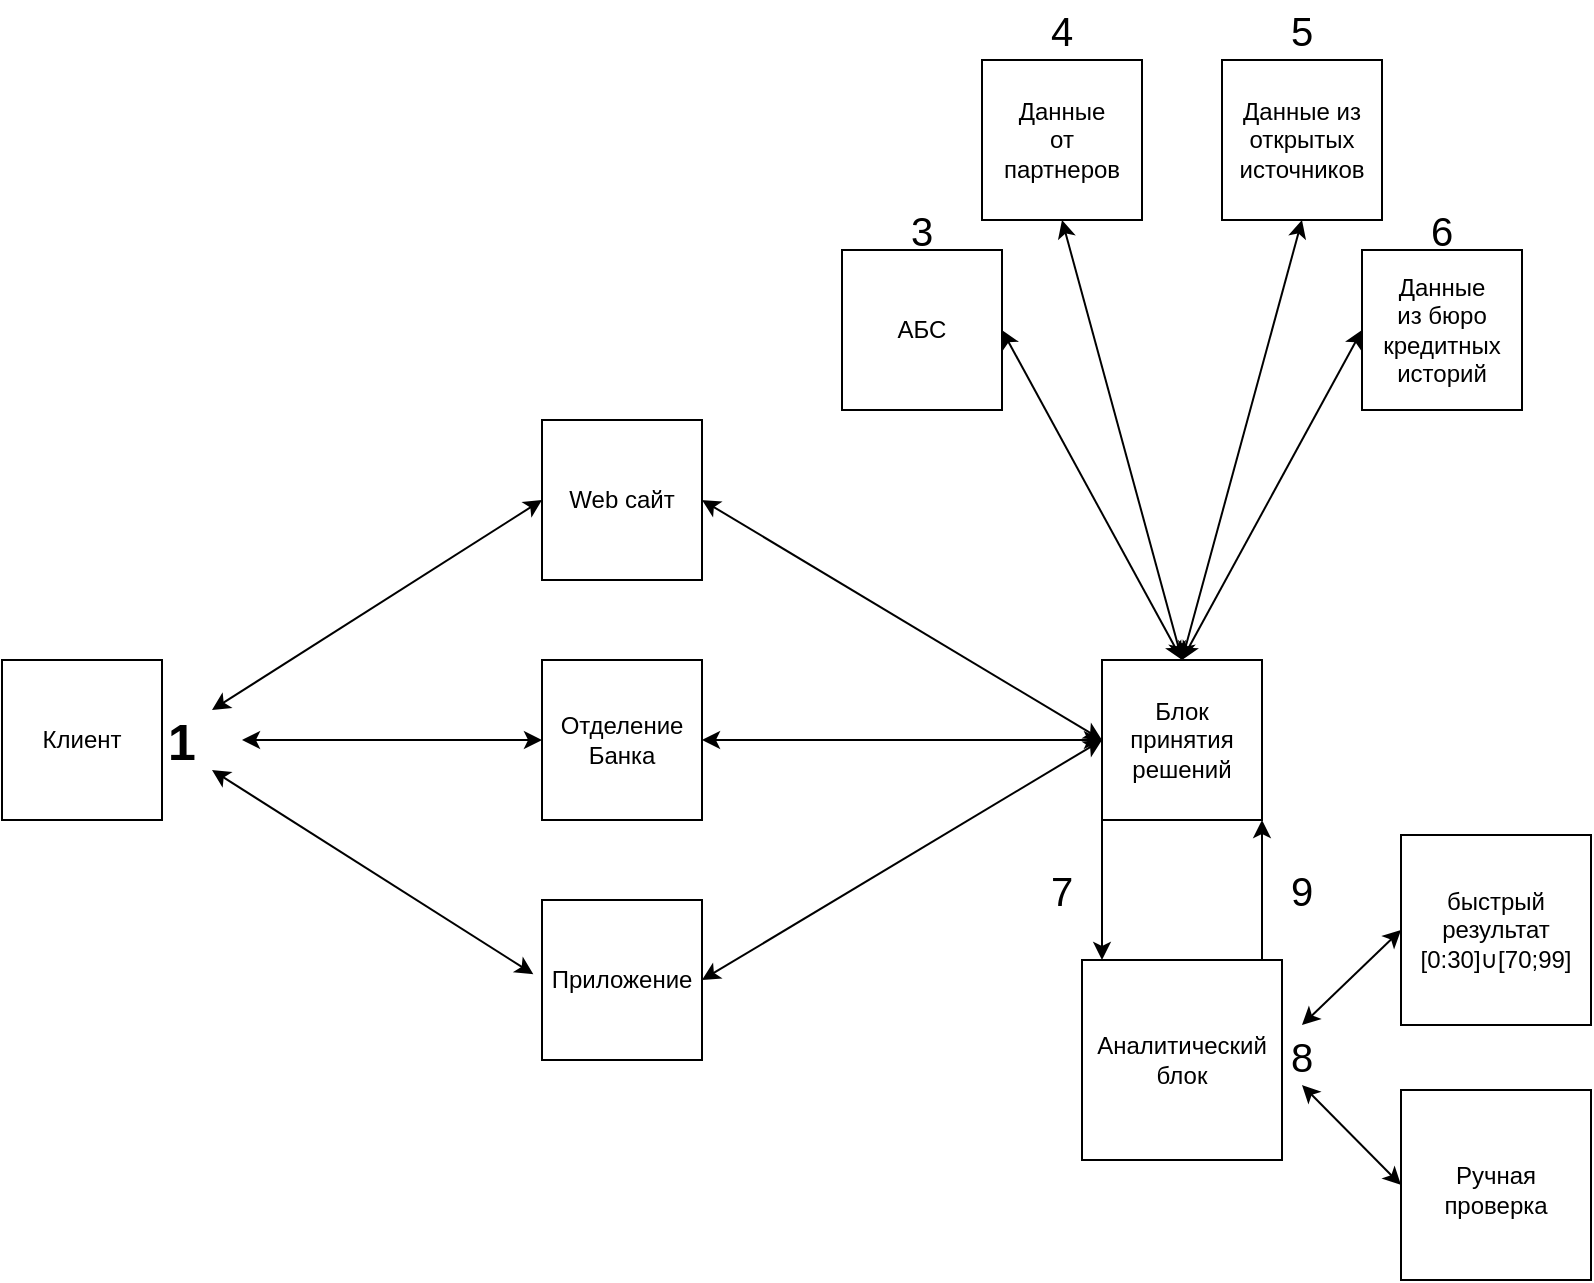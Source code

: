 <mxfile version="23.1.2" type="github">
  <diagram name="Page-1" id="ff44883e-f642-bcb2-894b-16b3d25a3f0b">
    <mxGraphModel dx="1221" dy="699" grid="1" gridSize="10" guides="1" tooltips="1" connect="1" arrows="1" fold="1" page="1" pageScale="1.5" pageWidth="1169" pageHeight="826" background="none" math="0" shadow="0">
      <root>
        <mxCell id="0" style=";html=1;" />
        <mxCell id="1" style=";html=1;" parent="0" />
        <mxCell id="wMNkzjMgdb3sAVdtAFFw-5" value="" style="whiteSpace=wrap;html=1;aspect=fixed;" vertex="1" parent="1">
          <mxGeometry x="170" y="560" width="80" height="80" as="geometry" />
        </mxCell>
        <mxCell id="wMNkzjMgdb3sAVdtAFFw-6" value="Клиент" style="text;html=1;strokeColor=none;fillColor=none;align=center;verticalAlign=middle;whiteSpace=wrap;rounded=0;" vertex="1" parent="1">
          <mxGeometry x="180" y="585" width="60" height="30" as="geometry" />
        </mxCell>
        <mxCell id="wMNkzjMgdb3sAVdtAFFw-7" value="" style="whiteSpace=wrap;html=1;aspect=fixed;" vertex="1" parent="1">
          <mxGeometry x="440" y="560" width="80" height="80" as="geometry" />
        </mxCell>
        <mxCell id="wMNkzjMgdb3sAVdtAFFw-9" value="" style="endArrow=classic;html=1;rounded=0;entryX=0;entryY=0.5;entryDx=0;entryDy=0;startArrow=classic;" edge="1" parent="1" source="wMNkzjMgdb3sAVdtAFFw-10" target="wMNkzjMgdb3sAVdtAFFw-7">
          <mxGeometry width="50" height="50" relative="1" as="geometry">
            <mxPoint x="330" y="600" as="sourcePoint" />
            <mxPoint x="410" y="560" as="targetPoint" />
          </mxGeometry>
        </mxCell>
        <mxCell id="wMNkzjMgdb3sAVdtAFFw-10" value="1" style="text;html=1;align=center;verticalAlign=middle;whiteSpace=wrap;rounded=0;strokeWidth=5;shadow=0;fontStyle=1;fontSize=25;" vertex="1" parent="1">
          <mxGeometry x="230" y="585" width="60" height="30" as="geometry" />
        </mxCell>
        <mxCell id="wMNkzjMgdb3sAVdtAFFw-11" value="" style="whiteSpace=wrap;html=1;aspect=fixed;" vertex="1" parent="1">
          <mxGeometry x="440" y="440" width="80" height="80" as="geometry" />
        </mxCell>
        <mxCell id="wMNkzjMgdb3sAVdtAFFw-12" value="" style="whiteSpace=wrap;html=1;aspect=fixed;" vertex="1" parent="1">
          <mxGeometry x="440" y="680" width="80" height="80" as="geometry" />
        </mxCell>
        <mxCell id="wMNkzjMgdb3sAVdtAFFw-13" value="Web сайт" style="text;html=1;strokeColor=none;fillColor=none;align=center;verticalAlign=middle;whiteSpace=wrap;rounded=0;" vertex="1" parent="1">
          <mxGeometry x="450" y="465" width="60" height="30" as="geometry" />
        </mxCell>
        <mxCell id="wMNkzjMgdb3sAVdtAFFw-15" value="Приложение" style="text;html=1;strokeColor=none;fillColor=none;align=center;verticalAlign=middle;whiteSpace=wrap;rounded=0;" vertex="1" parent="1">
          <mxGeometry x="450" y="705" width="60" height="30" as="geometry" />
        </mxCell>
        <mxCell id="wMNkzjMgdb3sAVdtAFFw-16" value="" style="endArrow=classic;html=1;rounded=0;entryX=0;entryY=0.5;entryDx=0;entryDy=0;exitX=0.75;exitY=0;exitDx=0;exitDy=0;startArrow=classic;" edge="1" parent="1" source="wMNkzjMgdb3sAVdtAFFw-10" target="wMNkzjMgdb3sAVdtAFFw-11">
          <mxGeometry width="50" height="50" relative="1" as="geometry">
            <mxPoint x="310" y="560" as="sourcePoint" />
            <mxPoint x="410" y="550" as="targetPoint" />
          </mxGeometry>
        </mxCell>
        <mxCell id="wMNkzjMgdb3sAVdtAFFw-17" value="" style="endArrow=classic;html=1;rounded=0;entryX=-0.054;entryY=0.464;entryDx=0;entryDy=0;entryPerimeter=0;exitX=0.75;exitY=1;exitDx=0;exitDy=0;startArrow=classic;" edge="1" parent="1" source="wMNkzjMgdb3sAVdtAFFw-10" target="wMNkzjMgdb3sAVdtAFFw-12">
          <mxGeometry width="50" height="50" relative="1" as="geometry">
            <mxPoint x="320" y="660" as="sourcePoint" />
            <mxPoint x="410" y="550" as="targetPoint" />
          </mxGeometry>
        </mxCell>
        <mxCell id="wMNkzjMgdb3sAVdtAFFw-18" value="" style="whiteSpace=wrap;html=1;aspect=fixed;" vertex="1" parent="1">
          <mxGeometry x="720" y="560" width="80" height="80" as="geometry" />
        </mxCell>
        <mxCell id="wMNkzjMgdb3sAVdtAFFw-23" value="" style="whiteSpace=wrap;html=1;aspect=fixed;" vertex="1" parent="1">
          <mxGeometry x="660" y="260" width="80" height="80" as="geometry" />
        </mxCell>
        <mxCell id="wMNkzjMgdb3sAVdtAFFw-24" value="" style="whiteSpace=wrap;html=1;aspect=fixed;" vertex="1" parent="1">
          <mxGeometry x="780" y="260" width="80" height="80" as="geometry" />
        </mxCell>
        <mxCell id="wMNkzjMgdb3sAVdtAFFw-25" value="" style="whiteSpace=wrap;html=1;aspect=fixed;" vertex="1" parent="1">
          <mxGeometry x="590" y="355" width="80" height="80" as="geometry" />
        </mxCell>
        <mxCell id="wMNkzjMgdb3sAVdtAFFw-26" value="" style="whiteSpace=wrap;html=1;aspect=fixed;" vertex="1" parent="1">
          <mxGeometry x="850" y="355" width="80" height="80" as="geometry" />
        </mxCell>
        <mxCell id="wMNkzjMgdb3sAVdtAFFw-27" value="" style="endArrow=classic;startArrow=classic;html=1;rounded=0;entryX=1;entryY=0.5;entryDx=0;entryDy=0;" edge="1" parent="1" target="wMNkzjMgdb3sAVdtAFFw-25">
          <mxGeometry width="50" height="50" relative="1" as="geometry">
            <mxPoint x="760" y="560" as="sourcePoint" />
            <mxPoint x="810" y="370" as="targetPoint" />
          </mxGeometry>
        </mxCell>
        <mxCell id="wMNkzjMgdb3sAVdtAFFw-28" value="" style="endArrow=classic;startArrow=classic;html=1;rounded=0;entryX=0.5;entryY=1;entryDx=0;entryDy=0;exitX=0.5;exitY=0;exitDx=0;exitDy=0;" edge="1" parent="1" source="wMNkzjMgdb3sAVdtAFFw-18" target="wMNkzjMgdb3sAVdtAFFw-23">
          <mxGeometry width="50" height="50" relative="1" as="geometry">
            <mxPoint x="760" y="420" as="sourcePoint" />
            <mxPoint x="810" y="370" as="targetPoint" />
          </mxGeometry>
        </mxCell>
        <mxCell id="wMNkzjMgdb3sAVdtAFFw-29" value="" style="endArrow=classic;startArrow=classic;html=1;rounded=0;entryX=0.5;entryY=1;entryDx=0;entryDy=0;exitX=0.5;exitY=0;exitDx=0;exitDy=0;" edge="1" parent="1" source="wMNkzjMgdb3sAVdtAFFw-18" target="wMNkzjMgdb3sAVdtAFFw-24">
          <mxGeometry width="50" height="50" relative="1" as="geometry">
            <mxPoint x="760" y="420" as="sourcePoint" />
            <mxPoint x="810" y="370" as="targetPoint" />
          </mxGeometry>
        </mxCell>
        <mxCell id="wMNkzjMgdb3sAVdtAFFw-30" value="" style="endArrow=classic;startArrow=classic;html=1;rounded=0;entryX=0;entryY=0.5;entryDx=0;entryDy=0;" edge="1" parent="1" target="wMNkzjMgdb3sAVdtAFFw-26">
          <mxGeometry width="50" height="50" relative="1" as="geometry">
            <mxPoint x="760" y="560" as="sourcePoint" />
            <mxPoint x="810" y="370" as="targetPoint" />
          </mxGeometry>
        </mxCell>
        <mxCell id="wMNkzjMgdb3sAVdtAFFw-31" value="" style="whiteSpace=wrap;html=1;aspect=fixed;" vertex="1" parent="1">
          <mxGeometry x="710" y="710" width="100" height="100" as="geometry" />
        </mxCell>
        <mxCell id="wMNkzjMgdb3sAVdtAFFw-32" value="" style="endArrow=classic;html=1;rounded=0;exitX=0;exitY=1;exitDx=0;exitDy=0;" edge="1" parent="1" source="wMNkzjMgdb3sAVdtAFFw-18">
          <mxGeometry width="50" height="50" relative="1" as="geometry">
            <mxPoint x="740" y="640" as="sourcePoint" />
            <mxPoint x="720" y="710" as="targetPoint" />
          </mxGeometry>
        </mxCell>
        <mxCell id="wMNkzjMgdb3sAVdtAFFw-33" value="АБС" style="text;html=1;strokeColor=none;fillColor=none;align=center;verticalAlign=middle;whiteSpace=wrap;rounded=0;" vertex="1" parent="1">
          <mxGeometry x="600" y="380" width="60" height="30" as="geometry" />
        </mxCell>
        <mxCell id="wMNkzjMgdb3sAVdtAFFw-34" value="Данные от партнеров" style="text;html=1;strokeColor=none;fillColor=none;align=center;verticalAlign=middle;whiteSpace=wrap;rounded=0;" vertex="1" parent="1">
          <mxGeometry x="670" y="285" width="60" height="30" as="geometry" />
        </mxCell>
        <mxCell id="wMNkzjMgdb3sAVdtAFFw-35" value="Блок принятия решений" style="text;html=1;strokeColor=none;fillColor=none;align=center;verticalAlign=middle;whiteSpace=wrap;rounded=0;" vertex="1" parent="1">
          <mxGeometry x="730" y="585" width="60" height="30" as="geometry" />
        </mxCell>
        <mxCell id="wMNkzjMgdb3sAVdtAFFw-36" value="Отделение Банка" style="text;html=1;strokeColor=none;fillColor=none;align=center;verticalAlign=middle;whiteSpace=wrap;rounded=0;" vertex="1" parent="1">
          <mxGeometry x="450" y="585" width="60" height="30" as="geometry" />
        </mxCell>
        <mxCell id="wMNkzjMgdb3sAVdtAFFw-37" value="Данные из открытых источников" style="text;html=1;strokeColor=none;fillColor=none;align=center;verticalAlign=middle;whiteSpace=wrap;rounded=0;" vertex="1" parent="1">
          <mxGeometry x="790" y="285" width="60" height="30" as="geometry" />
        </mxCell>
        <mxCell id="wMNkzjMgdb3sAVdtAFFw-38" value="Данные из бюро кредитных историй" style="text;html=1;strokeColor=none;fillColor=none;align=center;verticalAlign=middle;whiteSpace=wrap;rounded=0;" vertex="1" parent="1">
          <mxGeometry x="860" y="380" width="60" height="30" as="geometry" />
        </mxCell>
        <mxCell id="wMNkzjMgdb3sAVdtAFFw-39" value="Аналитический блок" style="text;html=1;strokeColor=none;fillColor=none;align=center;verticalAlign=middle;whiteSpace=wrap;rounded=0;" vertex="1" parent="1">
          <mxGeometry x="730" y="745" width="60" height="30" as="geometry" />
        </mxCell>
        <mxCell id="wMNkzjMgdb3sAVdtAFFw-47" value="3" style="text;html=1;strokeColor=none;fillColor=none;align=center;verticalAlign=middle;whiteSpace=wrap;rounded=0;fontSize=20;" vertex="1" parent="1">
          <mxGeometry x="600" y="330" width="60" height="30" as="geometry" />
        </mxCell>
        <mxCell id="wMNkzjMgdb3sAVdtAFFw-48" value="4" style="text;html=1;strokeColor=none;fillColor=none;align=center;verticalAlign=middle;whiteSpace=wrap;rounded=0;fontSize=20;" vertex="1" parent="1">
          <mxGeometry x="670" y="230" width="60" height="30" as="geometry" />
        </mxCell>
        <mxCell id="wMNkzjMgdb3sAVdtAFFw-49" value="5" style="text;html=1;strokeColor=none;fillColor=none;align=center;verticalAlign=middle;whiteSpace=wrap;rounded=0;fontSize=20;" vertex="1" parent="1">
          <mxGeometry x="790" y="230" width="60" height="30" as="geometry" />
        </mxCell>
        <mxCell id="wMNkzjMgdb3sAVdtAFFw-50" value="6" style="text;html=1;strokeColor=none;fillColor=none;align=center;verticalAlign=middle;whiteSpace=wrap;rounded=0;fontSize=20;" vertex="1" parent="1">
          <mxGeometry x="860" y="330" width="60" height="30" as="geometry" />
        </mxCell>
        <mxCell id="wMNkzjMgdb3sAVdtAFFw-51" value="7" style="text;html=1;strokeColor=none;fillColor=none;align=center;verticalAlign=middle;whiteSpace=wrap;rounded=0;fontSize=20;" vertex="1" parent="1">
          <mxGeometry x="670" y="660" width="60" height="30" as="geometry" />
        </mxCell>
        <mxCell id="wMNkzjMgdb3sAVdtAFFw-52" value="" style="whiteSpace=wrap;html=1;aspect=fixed;" vertex="1" parent="1">
          <mxGeometry x="869.5" y="647.5" width="95" height="95" as="geometry" />
        </mxCell>
        <mxCell id="wMNkzjMgdb3sAVdtAFFw-55" value="быстрый результат&lt;br&gt;[0:30]∪[70;99]" style="text;html=1;strokeColor=none;fillColor=none;align=center;verticalAlign=middle;whiteSpace=wrap;rounded=0;" vertex="1" parent="1">
          <mxGeometry x="887" y="680" width="60" height="30" as="geometry" />
        </mxCell>
        <mxCell id="wMNkzjMgdb3sAVdtAFFw-58" value="" style="whiteSpace=wrap;html=1;aspect=fixed;" vertex="1" parent="1">
          <mxGeometry x="869.5" y="775" width="95" height="95" as="geometry" />
        </mxCell>
        <mxCell id="wMNkzjMgdb3sAVdtAFFw-59" value="Ручная проверка" style="text;html=1;strokeColor=none;fillColor=none;align=center;verticalAlign=middle;whiteSpace=wrap;rounded=0;" vertex="1" parent="1">
          <mxGeometry x="887" y="810" width="60" height="30" as="geometry" />
        </mxCell>
        <mxCell id="wMNkzjMgdb3sAVdtAFFw-60" value="" style="endArrow=classic;startArrow=classic;html=1;rounded=0;entryX=0;entryY=0.5;entryDx=0;entryDy=0;exitX=0.5;exitY=0;exitDx=0;exitDy=0;" edge="1" parent="1" source="wMNkzjMgdb3sAVdtAFFw-63" target="wMNkzjMgdb3sAVdtAFFw-52">
          <mxGeometry width="50" height="50" relative="1" as="geometry">
            <mxPoint x="840" y="730" as="sourcePoint" />
            <mxPoint x="860" y="710" as="targetPoint" />
          </mxGeometry>
        </mxCell>
        <mxCell id="wMNkzjMgdb3sAVdtAFFw-61" value="" style="endArrow=classic;startArrow=classic;html=1;rounded=0;entryX=0;entryY=0.5;entryDx=0;entryDy=0;exitX=0.5;exitY=1;exitDx=0;exitDy=0;" edge="1" parent="1" source="wMNkzjMgdb3sAVdtAFFw-63" target="wMNkzjMgdb3sAVdtAFFw-58">
          <mxGeometry width="50" height="50" relative="1" as="geometry">
            <mxPoint x="840" y="790" as="sourcePoint" />
            <mxPoint x="860" y="710" as="targetPoint" />
          </mxGeometry>
        </mxCell>
        <mxCell id="wMNkzjMgdb3sAVdtAFFw-62" value="" style="endArrow=classic;html=1;rounded=0;entryX=1;entryY=1;entryDx=0;entryDy=0;" edge="1" parent="1" target="wMNkzjMgdb3sAVdtAFFw-18">
          <mxGeometry width="50" height="50" relative="1" as="geometry">
            <mxPoint x="800" y="710" as="sourcePoint" />
            <mxPoint x="850" y="660" as="targetPoint" />
          </mxGeometry>
        </mxCell>
        <mxCell id="wMNkzjMgdb3sAVdtAFFw-63" value="8" style="text;html=1;strokeColor=none;fillColor=none;align=center;verticalAlign=middle;whiteSpace=wrap;rounded=0;fontSize=20;" vertex="1" parent="1">
          <mxGeometry x="790" y="742.5" width="60" height="30" as="geometry" />
        </mxCell>
        <mxCell id="wMNkzjMgdb3sAVdtAFFw-64" value="9" style="text;html=1;strokeColor=none;fillColor=none;align=center;verticalAlign=middle;whiteSpace=wrap;rounded=0;fontSize=20;" vertex="1" parent="1">
          <mxGeometry x="790" y="660" width="60" height="30" as="geometry" />
        </mxCell>
        <mxCell id="wMNkzjMgdb3sAVdtAFFw-66" value="" style="endArrow=classic;startArrow=classic;html=1;rounded=0;entryX=0;entryY=0.5;entryDx=0;entryDy=0;" edge="1" parent="1" target="wMNkzjMgdb3sAVdtAFFw-18">
          <mxGeometry width="50" height="50" relative="1" as="geometry">
            <mxPoint x="520" y="480" as="sourcePoint" />
            <mxPoint x="570" y="430" as="targetPoint" />
          </mxGeometry>
        </mxCell>
        <mxCell id="wMNkzjMgdb3sAVdtAFFw-67" value="" style="endArrow=classic;startArrow=classic;html=1;rounded=0;entryX=0;entryY=0.5;entryDx=0;entryDy=0;" edge="1" parent="1" target="wMNkzjMgdb3sAVdtAFFw-18">
          <mxGeometry width="50" height="50" relative="1" as="geometry">
            <mxPoint x="520" y="600" as="sourcePoint" />
            <mxPoint x="710" y="600" as="targetPoint" />
          </mxGeometry>
        </mxCell>
        <mxCell id="wMNkzjMgdb3sAVdtAFFw-68" value="" style="endArrow=classic;startArrow=classic;html=1;rounded=0;entryX=0;entryY=0.5;entryDx=0;entryDy=0;" edge="1" parent="1" target="wMNkzjMgdb3sAVdtAFFw-18">
          <mxGeometry width="50" height="50" relative="1" as="geometry">
            <mxPoint x="520" y="720" as="sourcePoint" />
            <mxPoint x="570" y="670" as="targetPoint" />
          </mxGeometry>
        </mxCell>
      </root>
    </mxGraphModel>
  </diagram>
</mxfile>
